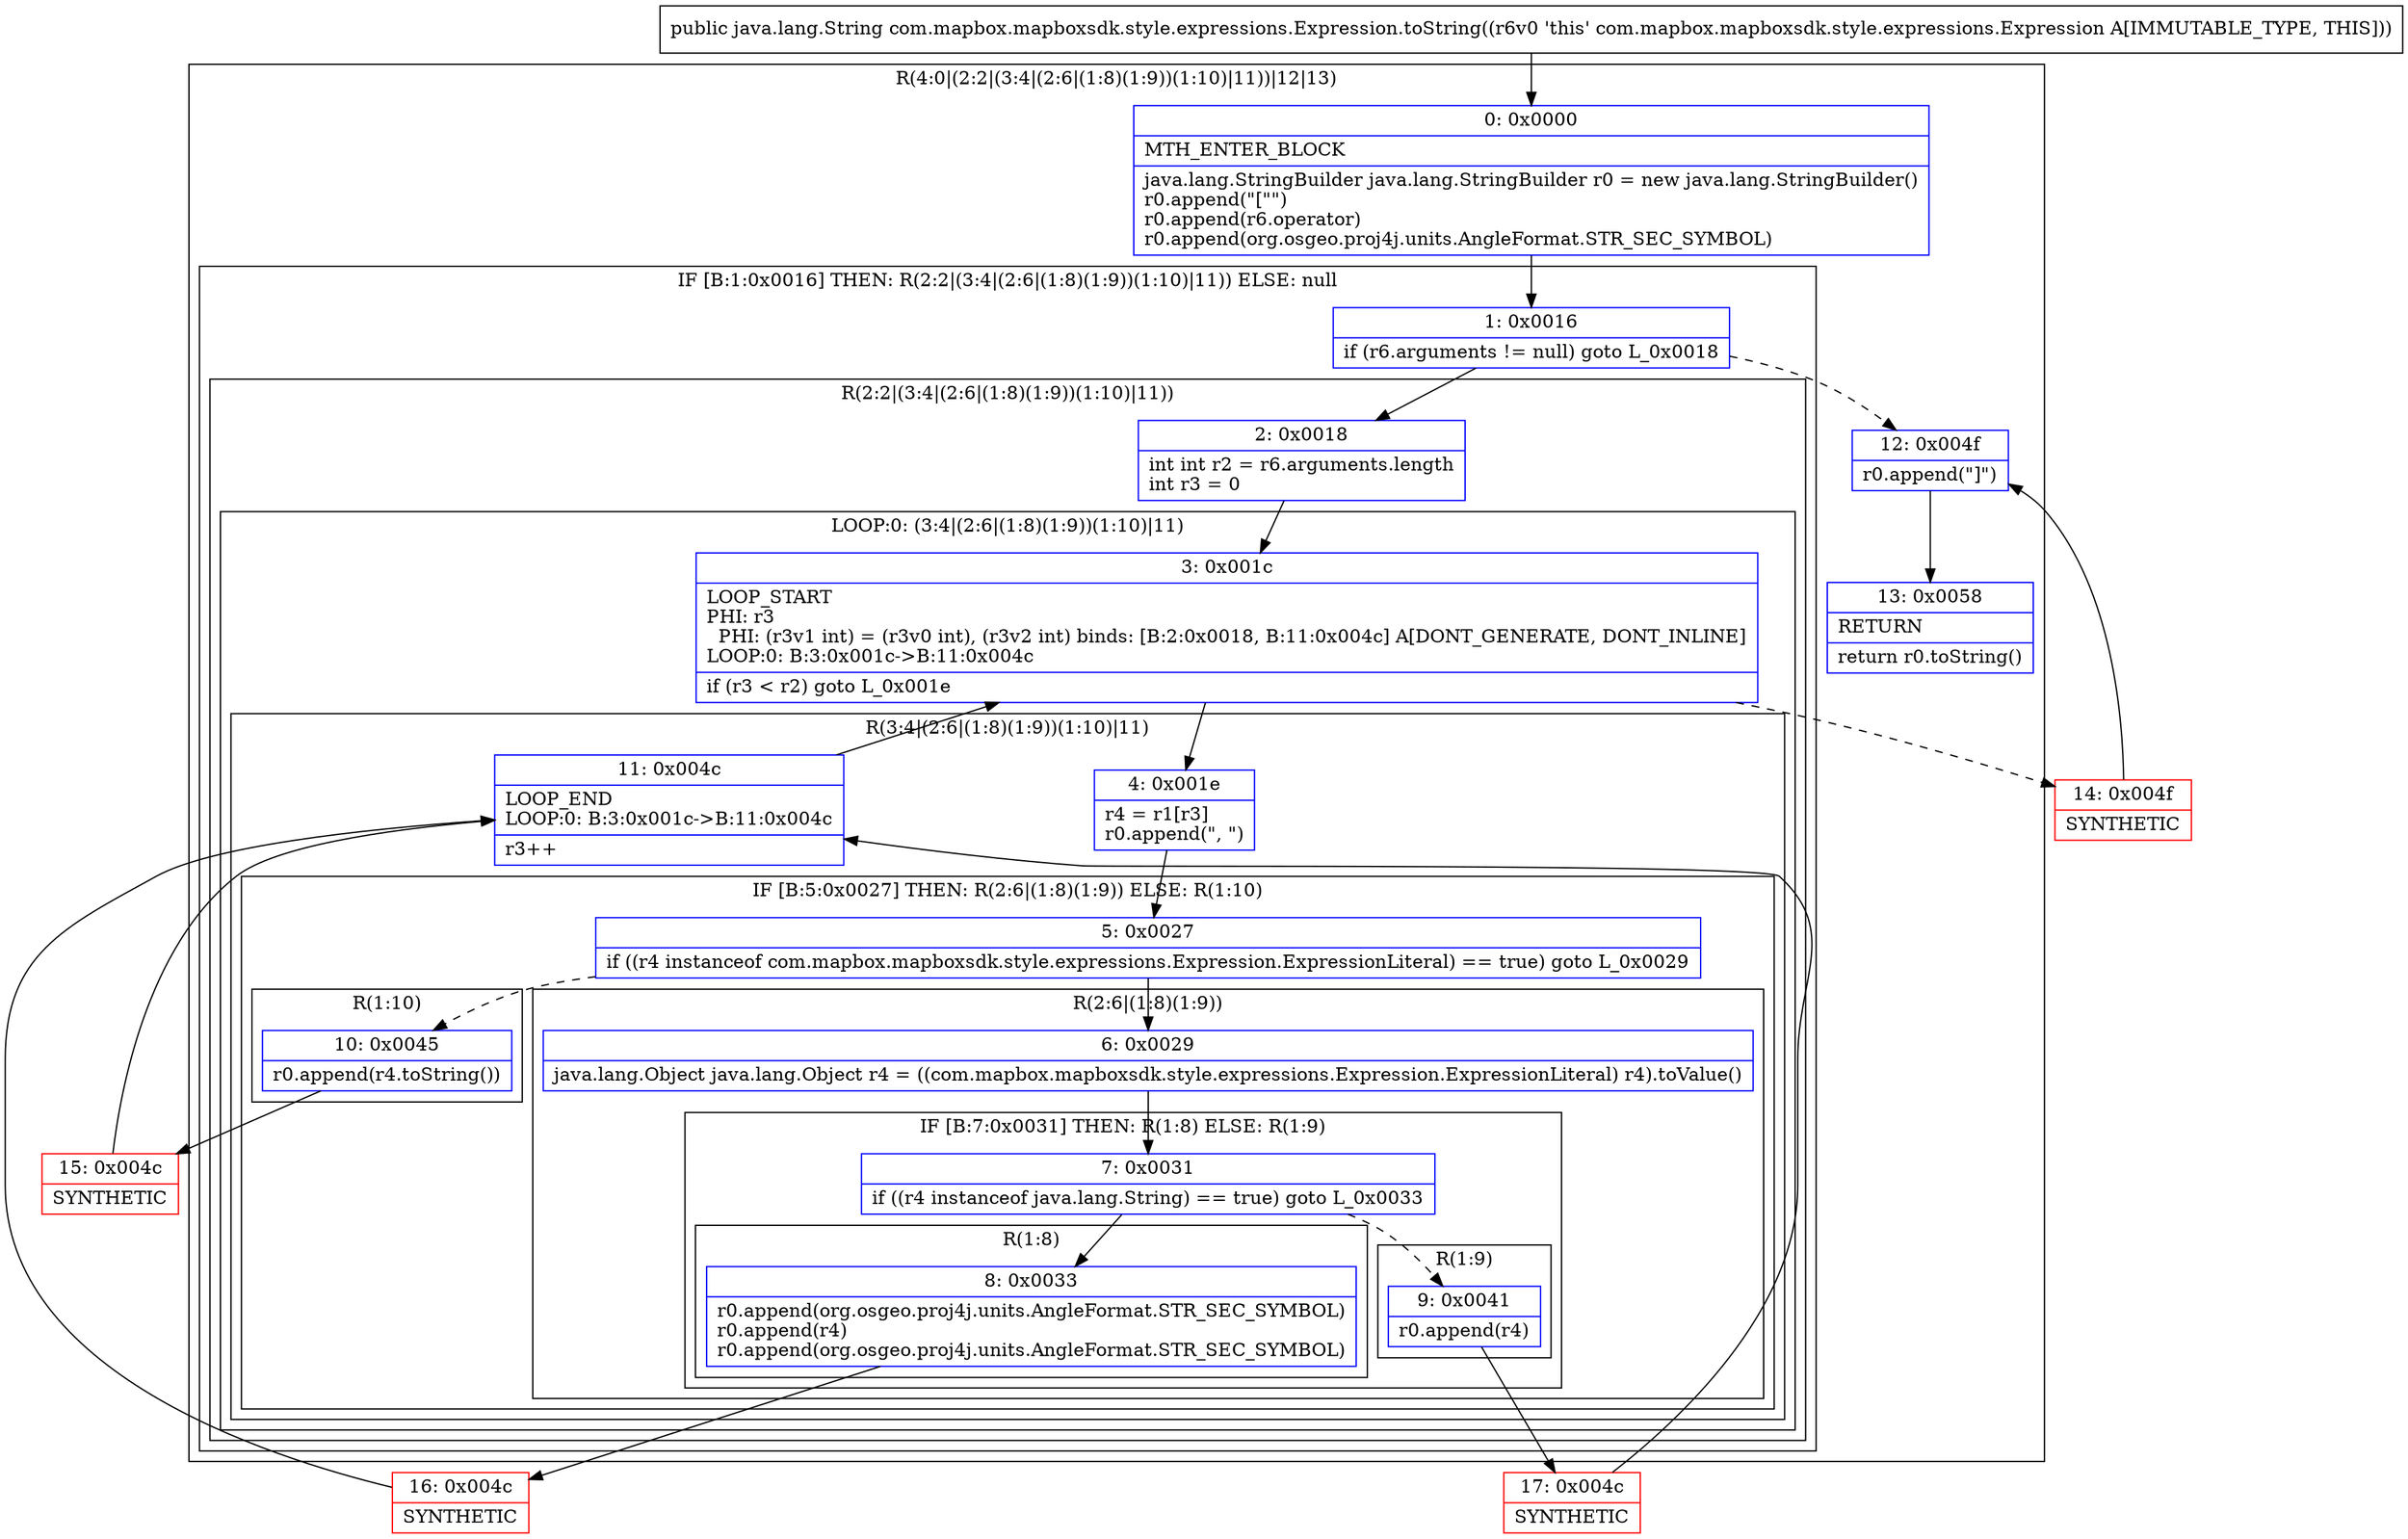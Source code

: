 digraph "CFG forcom.mapbox.mapboxsdk.style.expressions.Expression.toString()Ljava\/lang\/String;" {
subgraph cluster_Region_1786125227 {
label = "R(4:0|(2:2|(3:4|(2:6|(1:8)(1:9))(1:10)|11))|12|13)";
node [shape=record,color=blue];
Node_0 [shape=record,label="{0\:\ 0x0000|MTH_ENTER_BLOCK\l|java.lang.StringBuilder java.lang.StringBuilder r0 = new java.lang.StringBuilder()\lr0.append(\"[\"\")\lr0.append(r6.operator)\lr0.append(org.osgeo.proj4j.units.AngleFormat.STR_SEC_SYMBOL)\l}"];
subgraph cluster_IfRegion_1234257970 {
label = "IF [B:1:0x0016] THEN: R(2:2|(3:4|(2:6|(1:8)(1:9))(1:10)|11)) ELSE: null";
node [shape=record,color=blue];
Node_1 [shape=record,label="{1\:\ 0x0016|if (r6.arguments != null) goto L_0x0018\l}"];
subgraph cluster_Region_1026717729 {
label = "R(2:2|(3:4|(2:6|(1:8)(1:9))(1:10)|11))";
node [shape=record,color=blue];
Node_2 [shape=record,label="{2\:\ 0x0018|int int r2 = r6.arguments.length\lint r3 = 0\l}"];
subgraph cluster_LoopRegion_1689161159 {
label = "LOOP:0: (3:4|(2:6|(1:8)(1:9))(1:10)|11)";
node [shape=record,color=blue];
Node_3 [shape=record,label="{3\:\ 0x001c|LOOP_START\lPHI: r3 \l  PHI: (r3v1 int) = (r3v0 int), (r3v2 int) binds: [B:2:0x0018, B:11:0x004c] A[DONT_GENERATE, DONT_INLINE]\lLOOP:0: B:3:0x001c\-\>B:11:0x004c\l|if (r3 \< r2) goto L_0x001e\l}"];
subgraph cluster_Region_1238229527 {
label = "R(3:4|(2:6|(1:8)(1:9))(1:10)|11)";
node [shape=record,color=blue];
Node_4 [shape=record,label="{4\:\ 0x001e|r4 = r1[r3]\lr0.append(\", \")\l}"];
subgraph cluster_IfRegion_1758761198 {
label = "IF [B:5:0x0027] THEN: R(2:6|(1:8)(1:9)) ELSE: R(1:10)";
node [shape=record,color=blue];
Node_5 [shape=record,label="{5\:\ 0x0027|if ((r4 instanceof com.mapbox.mapboxsdk.style.expressions.Expression.ExpressionLiteral) == true) goto L_0x0029\l}"];
subgraph cluster_Region_1044653402 {
label = "R(2:6|(1:8)(1:9))";
node [shape=record,color=blue];
Node_6 [shape=record,label="{6\:\ 0x0029|java.lang.Object java.lang.Object r4 = ((com.mapbox.mapboxsdk.style.expressions.Expression.ExpressionLiteral) r4).toValue()\l}"];
subgraph cluster_IfRegion_1058746500 {
label = "IF [B:7:0x0031] THEN: R(1:8) ELSE: R(1:9)";
node [shape=record,color=blue];
Node_7 [shape=record,label="{7\:\ 0x0031|if ((r4 instanceof java.lang.String) == true) goto L_0x0033\l}"];
subgraph cluster_Region_1451933682 {
label = "R(1:8)";
node [shape=record,color=blue];
Node_8 [shape=record,label="{8\:\ 0x0033|r0.append(org.osgeo.proj4j.units.AngleFormat.STR_SEC_SYMBOL)\lr0.append(r4)\lr0.append(org.osgeo.proj4j.units.AngleFormat.STR_SEC_SYMBOL)\l}"];
}
subgraph cluster_Region_1094196442 {
label = "R(1:9)";
node [shape=record,color=blue];
Node_9 [shape=record,label="{9\:\ 0x0041|r0.append(r4)\l}"];
}
}
}
subgraph cluster_Region_466222101 {
label = "R(1:10)";
node [shape=record,color=blue];
Node_10 [shape=record,label="{10\:\ 0x0045|r0.append(r4.toString())\l}"];
}
}
Node_11 [shape=record,label="{11\:\ 0x004c|LOOP_END\lLOOP:0: B:3:0x001c\-\>B:11:0x004c\l|r3++\l}"];
}
}
}
}
Node_12 [shape=record,label="{12\:\ 0x004f|r0.append(\"]\")\l}"];
Node_13 [shape=record,label="{13\:\ 0x0058|RETURN\l|return r0.toString()\l}"];
}
Node_14 [shape=record,color=red,label="{14\:\ 0x004f|SYNTHETIC\l}"];
Node_15 [shape=record,color=red,label="{15\:\ 0x004c|SYNTHETIC\l}"];
Node_16 [shape=record,color=red,label="{16\:\ 0x004c|SYNTHETIC\l}"];
Node_17 [shape=record,color=red,label="{17\:\ 0x004c|SYNTHETIC\l}"];
MethodNode[shape=record,label="{public java.lang.String com.mapbox.mapboxsdk.style.expressions.Expression.toString((r6v0 'this' com.mapbox.mapboxsdk.style.expressions.Expression A[IMMUTABLE_TYPE, THIS])) }"];
MethodNode -> Node_0;
Node_0 -> Node_1;
Node_1 -> Node_2;
Node_1 -> Node_12[style=dashed];
Node_2 -> Node_3;
Node_3 -> Node_4;
Node_3 -> Node_14[style=dashed];
Node_4 -> Node_5;
Node_5 -> Node_6;
Node_5 -> Node_10[style=dashed];
Node_6 -> Node_7;
Node_7 -> Node_8;
Node_7 -> Node_9[style=dashed];
Node_8 -> Node_16;
Node_9 -> Node_17;
Node_10 -> Node_15;
Node_11 -> Node_3;
Node_12 -> Node_13;
Node_14 -> Node_12;
Node_15 -> Node_11;
Node_16 -> Node_11;
Node_17 -> Node_11;
}

